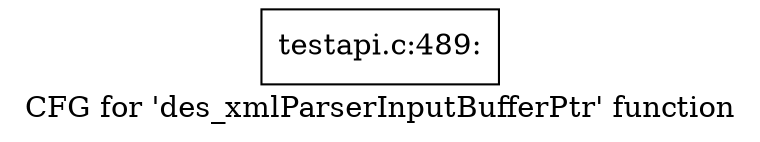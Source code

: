 digraph "CFG for 'des_xmlParserInputBufferPtr' function" {
	label="CFG for 'des_xmlParserInputBufferPtr' function";

	Node0x4799600 [shape=record,label="{testapi.c:489:}"];
}
